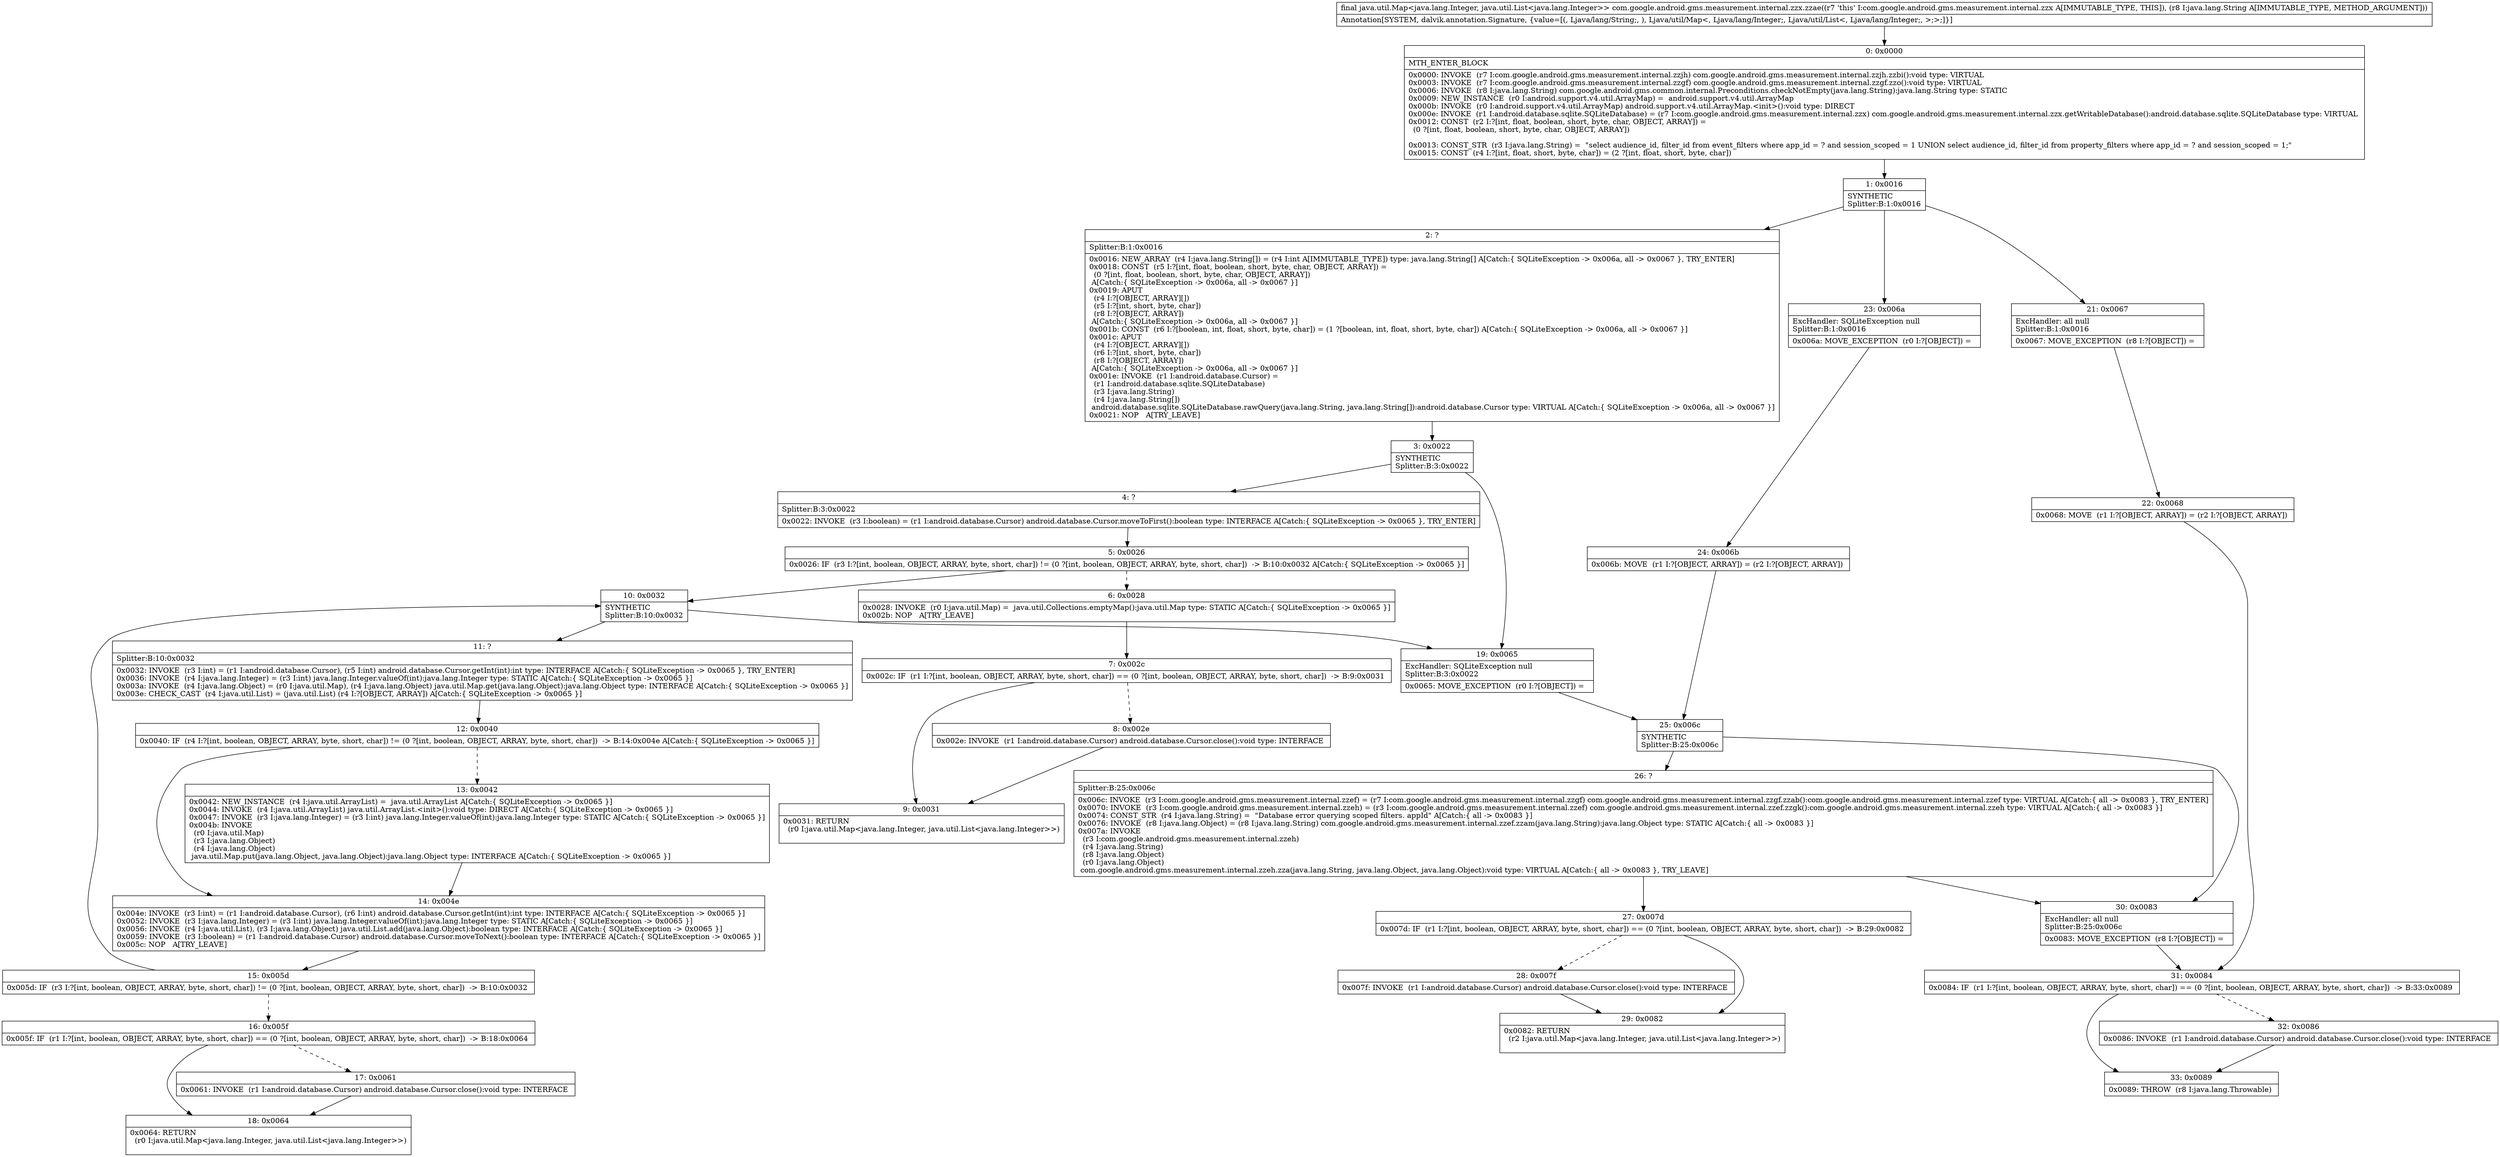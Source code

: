digraph "CFG forcom.google.android.gms.measurement.internal.zzx.zzae(Ljava\/lang\/String;)Ljava\/util\/Map;" {
Node_0 [shape=record,label="{0\:\ 0x0000|MTH_ENTER_BLOCK\l|0x0000: INVOKE  (r7 I:com.google.android.gms.measurement.internal.zzjh) com.google.android.gms.measurement.internal.zzjh.zzbi():void type: VIRTUAL \l0x0003: INVOKE  (r7 I:com.google.android.gms.measurement.internal.zzgf) com.google.android.gms.measurement.internal.zzgf.zzo():void type: VIRTUAL \l0x0006: INVOKE  (r8 I:java.lang.String) com.google.android.gms.common.internal.Preconditions.checkNotEmpty(java.lang.String):java.lang.String type: STATIC \l0x0009: NEW_INSTANCE  (r0 I:android.support.v4.util.ArrayMap) =  android.support.v4.util.ArrayMap \l0x000b: INVOKE  (r0 I:android.support.v4.util.ArrayMap) android.support.v4.util.ArrayMap.\<init\>():void type: DIRECT \l0x000e: INVOKE  (r1 I:android.database.sqlite.SQLiteDatabase) = (r7 I:com.google.android.gms.measurement.internal.zzx) com.google.android.gms.measurement.internal.zzx.getWritableDatabase():android.database.sqlite.SQLiteDatabase type: VIRTUAL \l0x0012: CONST  (r2 I:?[int, float, boolean, short, byte, char, OBJECT, ARRAY]) = \l  (0 ?[int, float, boolean, short, byte, char, OBJECT, ARRAY])\l \l0x0013: CONST_STR  (r3 I:java.lang.String) =  \"select audience_id, filter_id from event_filters where app_id = ? and session_scoped = 1 UNION select audience_id, filter_id from property_filters where app_id = ? and session_scoped = 1;\" \l0x0015: CONST  (r4 I:?[int, float, short, byte, char]) = (2 ?[int, float, short, byte, char]) \l}"];
Node_1 [shape=record,label="{1\:\ 0x0016|SYNTHETIC\lSplitter:B:1:0x0016\l}"];
Node_2 [shape=record,label="{2\:\ ?|Splitter:B:1:0x0016\l|0x0016: NEW_ARRAY  (r4 I:java.lang.String[]) = (r4 I:int A[IMMUTABLE_TYPE]) type: java.lang.String[] A[Catch:\{ SQLiteException \-\> 0x006a, all \-\> 0x0067 \}, TRY_ENTER]\l0x0018: CONST  (r5 I:?[int, float, boolean, short, byte, char, OBJECT, ARRAY]) = \l  (0 ?[int, float, boolean, short, byte, char, OBJECT, ARRAY])\l A[Catch:\{ SQLiteException \-\> 0x006a, all \-\> 0x0067 \}]\l0x0019: APUT  \l  (r4 I:?[OBJECT, ARRAY][])\l  (r5 I:?[int, short, byte, char])\l  (r8 I:?[OBJECT, ARRAY])\l A[Catch:\{ SQLiteException \-\> 0x006a, all \-\> 0x0067 \}]\l0x001b: CONST  (r6 I:?[boolean, int, float, short, byte, char]) = (1 ?[boolean, int, float, short, byte, char]) A[Catch:\{ SQLiteException \-\> 0x006a, all \-\> 0x0067 \}]\l0x001c: APUT  \l  (r4 I:?[OBJECT, ARRAY][])\l  (r6 I:?[int, short, byte, char])\l  (r8 I:?[OBJECT, ARRAY])\l A[Catch:\{ SQLiteException \-\> 0x006a, all \-\> 0x0067 \}]\l0x001e: INVOKE  (r1 I:android.database.Cursor) = \l  (r1 I:android.database.sqlite.SQLiteDatabase)\l  (r3 I:java.lang.String)\l  (r4 I:java.lang.String[])\l android.database.sqlite.SQLiteDatabase.rawQuery(java.lang.String, java.lang.String[]):android.database.Cursor type: VIRTUAL A[Catch:\{ SQLiteException \-\> 0x006a, all \-\> 0x0067 \}]\l0x0021: NOP   A[TRY_LEAVE]\l}"];
Node_3 [shape=record,label="{3\:\ 0x0022|SYNTHETIC\lSplitter:B:3:0x0022\l}"];
Node_4 [shape=record,label="{4\:\ ?|Splitter:B:3:0x0022\l|0x0022: INVOKE  (r3 I:boolean) = (r1 I:android.database.Cursor) android.database.Cursor.moveToFirst():boolean type: INTERFACE A[Catch:\{ SQLiteException \-\> 0x0065 \}, TRY_ENTER]\l}"];
Node_5 [shape=record,label="{5\:\ 0x0026|0x0026: IF  (r3 I:?[int, boolean, OBJECT, ARRAY, byte, short, char]) != (0 ?[int, boolean, OBJECT, ARRAY, byte, short, char])  \-\> B:10:0x0032 A[Catch:\{ SQLiteException \-\> 0x0065 \}]\l}"];
Node_6 [shape=record,label="{6\:\ 0x0028|0x0028: INVOKE  (r0 I:java.util.Map) =  java.util.Collections.emptyMap():java.util.Map type: STATIC A[Catch:\{ SQLiteException \-\> 0x0065 \}]\l0x002b: NOP   A[TRY_LEAVE]\l}"];
Node_7 [shape=record,label="{7\:\ 0x002c|0x002c: IF  (r1 I:?[int, boolean, OBJECT, ARRAY, byte, short, char]) == (0 ?[int, boolean, OBJECT, ARRAY, byte, short, char])  \-\> B:9:0x0031 \l}"];
Node_8 [shape=record,label="{8\:\ 0x002e|0x002e: INVOKE  (r1 I:android.database.Cursor) android.database.Cursor.close():void type: INTERFACE \l}"];
Node_9 [shape=record,label="{9\:\ 0x0031|0x0031: RETURN  \l  (r0 I:java.util.Map\<java.lang.Integer, java.util.List\<java.lang.Integer\>\>)\l \l}"];
Node_10 [shape=record,label="{10\:\ 0x0032|SYNTHETIC\lSplitter:B:10:0x0032\l}"];
Node_11 [shape=record,label="{11\:\ ?|Splitter:B:10:0x0032\l|0x0032: INVOKE  (r3 I:int) = (r1 I:android.database.Cursor), (r5 I:int) android.database.Cursor.getInt(int):int type: INTERFACE A[Catch:\{ SQLiteException \-\> 0x0065 \}, TRY_ENTER]\l0x0036: INVOKE  (r4 I:java.lang.Integer) = (r3 I:int) java.lang.Integer.valueOf(int):java.lang.Integer type: STATIC A[Catch:\{ SQLiteException \-\> 0x0065 \}]\l0x003a: INVOKE  (r4 I:java.lang.Object) = (r0 I:java.util.Map), (r4 I:java.lang.Object) java.util.Map.get(java.lang.Object):java.lang.Object type: INTERFACE A[Catch:\{ SQLiteException \-\> 0x0065 \}]\l0x003e: CHECK_CAST  (r4 I:java.util.List) = (java.util.List) (r4 I:?[OBJECT, ARRAY]) A[Catch:\{ SQLiteException \-\> 0x0065 \}]\l}"];
Node_12 [shape=record,label="{12\:\ 0x0040|0x0040: IF  (r4 I:?[int, boolean, OBJECT, ARRAY, byte, short, char]) != (0 ?[int, boolean, OBJECT, ARRAY, byte, short, char])  \-\> B:14:0x004e A[Catch:\{ SQLiteException \-\> 0x0065 \}]\l}"];
Node_13 [shape=record,label="{13\:\ 0x0042|0x0042: NEW_INSTANCE  (r4 I:java.util.ArrayList) =  java.util.ArrayList A[Catch:\{ SQLiteException \-\> 0x0065 \}]\l0x0044: INVOKE  (r4 I:java.util.ArrayList) java.util.ArrayList.\<init\>():void type: DIRECT A[Catch:\{ SQLiteException \-\> 0x0065 \}]\l0x0047: INVOKE  (r3 I:java.lang.Integer) = (r3 I:int) java.lang.Integer.valueOf(int):java.lang.Integer type: STATIC A[Catch:\{ SQLiteException \-\> 0x0065 \}]\l0x004b: INVOKE  \l  (r0 I:java.util.Map)\l  (r3 I:java.lang.Object)\l  (r4 I:java.lang.Object)\l java.util.Map.put(java.lang.Object, java.lang.Object):java.lang.Object type: INTERFACE A[Catch:\{ SQLiteException \-\> 0x0065 \}]\l}"];
Node_14 [shape=record,label="{14\:\ 0x004e|0x004e: INVOKE  (r3 I:int) = (r1 I:android.database.Cursor), (r6 I:int) android.database.Cursor.getInt(int):int type: INTERFACE A[Catch:\{ SQLiteException \-\> 0x0065 \}]\l0x0052: INVOKE  (r3 I:java.lang.Integer) = (r3 I:int) java.lang.Integer.valueOf(int):java.lang.Integer type: STATIC A[Catch:\{ SQLiteException \-\> 0x0065 \}]\l0x0056: INVOKE  (r4 I:java.util.List), (r3 I:java.lang.Object) java.util.List.add(java.lang.Object):boolean type: INTERFACE A[Catch:\{ SQLiteException \-\> 0x0065 \}]\l0x0059: INVOKE  (r3 I:boolean) = (r1 I:android.database.Cursor) android.database.Cursor.moveToNext():boolean type: INTERFACE A[Catch:\{ SQLiteException \-\> 0x0065 \}]\l0x005c: NOP   A[TRY_LEAVE]\l}"];
Node_15 [shape=record,label="{15\:\ 0x005d|0x005d: IF  (r3 I:?[int, boolean, OBJECT, ARRAY, byte, short, char]) != (0 ?[int, boolean, OBJECT, ARRAY, byte, short, char])  \-\> B:10:0x0032 \l}"];
Node_16 [shape=record,label="{16\:\ 0x005f|0x005f: IF  (r1 I:?[int, boolean, OBJECT, ARRAY, byte, short, char]) == (0 ?[int, boolean, OBJECT, ARRAY, byte, short, char])  \-\> B:18:0x0064 \l}"];
Node_17 [shape=record,label="{17\:\ 0x0061|0x0061: INVOKE  (r1 I:android.database.Cursor) android.database.Cursor.close():void type: INTERFACE \l}"];
Node_18 [shape=record,label="{18\:\ 0x0064|0x0064: RETURN  \l  (r0 I:java.util.Map\<java.lang.Integer, java.util.List\<java.lang.Integer\>\>)\l \l}"];
Node_19 [shape=record,label="{19\:\ 0x0065|ExcHandler: SQLiteException null\lSplitter:B:3:0x0022\l|0x0065: MOVE_EXCEPTION  (r0 I:?[OBJECT]) =  \l}"];
Node_21 [shape=record,label="{21\:\ 0x0067|ExcHandler: all null\lSplitter:B:1:0x0016\l|0x0067: MOVE_EXCEPTION  (r8 I:?[OBJECT]) =  \l}"];
Node_22 [shape=record,label="{22\:\ 0x0068|0x0068: MOVE  (r1 I:?[OBJECT, ARRAY]) = (r2 I:?[OBJECT, ARRAY]) \l}"];
Node_23 [shape=record,label="{23\:\ 0x006a|ExcHandler: SQLiteException null\lSplitter:B:1:0x0016\l|0x006a: MOVE_EXCEPTION  (r0 I:?[OBJECT]) =  \l}"];
Node_24 [shape=record,label="{24\:\ 0x006b|0x006b: MOVE  (r1 I:?[OBJECT, ARRAY]) = (r2 I:?[OBJECT, ARRAY]) \l}"];
Node_25 [shape=record,label="{25\:\ 0x006c|SYNTHETIC\lSplitter:B:25:0x006c\l}"];
Node_26 [shape=record,label="{26\:\ ?|Splitter:B:25:0x006c\l|0x006c: INVOKE  (r3 I:com.google.android.gms.measurement.internal.zzef) = (r7 I:com.google.android.gms.measurement.internal.zzgf) com.google.android.gms.measurement.internal.zzgf.zzab():com.google.android.gms.measurement.internal.zzef type: VIRTUAL A[Catch:\{ all \-\> 0x0083 \}, TRY_ENTER]\l0x0070: INVOKE  (r3 I:com.google.android.gms.measurement.internal.zzeh) = (r3 I:com.google.android.gms.measurement.internal.zzef) com.google.android.gms.measurement.internal.zzef.zzgk():com.google.android.gms.measurement.internal.zzeh type: VIRTUAL A[Catch:\{ all \-\> 0x0083 \}]\l0x0074: CONST_STR  (r4 I:java.lang.String) =  \"Database error querying scoped filters. appId\" A[Catch:\{ all \-\> 0x0083 \}]\l0x0076: INVOKE  (r8 I:java.lang.Object) = (r8 I:java.lang.String) com.google.android.gms.measurement.internal.zzef.zzam(java.lang.String):java.lang.Object type: STATIC A[Catch:\{ all \-\> 0x0083 \}]\l0x007a: INVOKE  \l  (r3 I:com.google.android.gms.measurement.internal.zzeh)\l  (r4 I:java.lang.String)\l  (r8 I:java.lang.Object)\l  (r0 I:java.lang.Object)\l com.google.android.gms.measurement.internal.zzeh.zza(java.lang.String, java.lang.Object, java.lang.Object):void type: VIRTUAL A[Catch:\{ all \-\> 0x0083 \}, TRY_LEAVE]\l}"];
Node_27 [shape=record,label="{27\:\ 0x007d|0x007d: IF  (r1 I:?[int, boolean, OBJECT, ARRAY, byte, short, char]) == (0 ?[int, boolean, OBJECT, ARRAY, byte, short, char])  \-\> B:29:0x0082 \l}"];
Node_28 [shape=record,label="{28\:\ 0x007f|0x007f: INVOKE  (r1 I:android.database.Cursor) android.database.Cursor.close():void type: INTERFACE \l}"];
Node_29 [shape=record,label="{29\:\ 0x0082|0x0082: RETURN  \l  (r2 I:java.util.Map\<java.lang.Integer, java.util.List\<java.lang.Integer\>\>)\l \l}"];
Node_30 [shape=record,label="{30\:\ 0x0083|ExcHandler: all null\lSplitter:B:25:0x006c\l|0x0083: MOVE_EXCEPTION  (r8 I:?[OBJECT]) =  \l}"];
Node_31 [shape=record,label="{31\:\ 0x0084|0x0084: IF  (r1 I:?[int, boolean, OBJECT, ARRAY, byte, short, char]) == (0 ?[int, boolean, OBJECT, ARRAY, byte, short, char])  \-\> B:33:0x0089 \l}"];
Node_32 [shape=record,label="{32\:\ 0x0086|0x0086: INVOKE  (r1 I:android.database.Cursor) android.database.Cursor.close():void type: INTERFACE \l}"];
Node_33 [shape=record,label="{33\:\ 0x0089|0x0089: THROW  (r8 I:java.lang.Throwable) \l}"];
MethodNode[shape=record,label="{final java.util.Map\<java.lang.Integer, java.util.List\<java.lang.Integer\>\> com.google.android.gms.measurement.internal.zzx.zzae((r7 'this' I:com.google.android.gms.measurement.internal.zzx A[IMMUTABLE_TYPE, THIS]), (r8 I:java.lang.String A[IMMUTABLE_TYPE, METHOD_ARGUMENT]))  | Annotation[SYSTEM, dalvik.annotation.Signature, \{value=[(, Ljava\/lang\/String;, ), Ljava\/util\/Map\<, Ljava\/lang\/Integer;, Ljava\/util\/List\<, Ljava\/lang\/Integer;, \>;\>;]\}]\l}"];
MethodNode -> Node_0;
Node_0 -> Node_1;
Node_1 -> Node_2;
Node_1 -> Node_23;
Node_1 -> Node_21;
Node_2 -> Node_3;
Node_3 -> Node_4;
Node_3 -> Node_19;
Node_4 -> Node_5;
Node_5 -> Node_6[style=dashed];
Node_5 -> Node_10;
Node_6 -> Node_7;
Node_7 -> Node_8[style=dashed];
Node_7 -> Node_9;
Node_8 -> Node_9;
Node_10 -> Node_11;
Node_10 -> Node_19;
Node_11 -> Node_12;
Node_12 -> Node_13[style=dashed];
Node_12 -> Node_14;
Node_13 -> Node_14;
Node_14 -> Node_15;
Node_15 -> Node_10;
Node_15 -> Node_16[style=dashed];
Node_16 -> Node_17[style=dashed];
Node_16 -> Node_18;
Node_17 -> Node_18;
Node_19 -> Node_25;
Node_21 -> Node_22;
Node_22 -> Node_31;
Node_23 -> Node_24;
Node_24 -> Node_25;
Node_25 -> Node_26;
Node_25 -> Node_30;
Node_26 -> Node_27;
Node_26 -> Node_30;
Node_27 -> Node_28[style=dashed];
Node_27 -> Node_29;
Node_28 -> Node_29;
Node_30 -> Node_31;
Node_31 -> Node_32[style=dashed];
Node_31 -> Node_33;
Node_32 -> Node_33;
}

